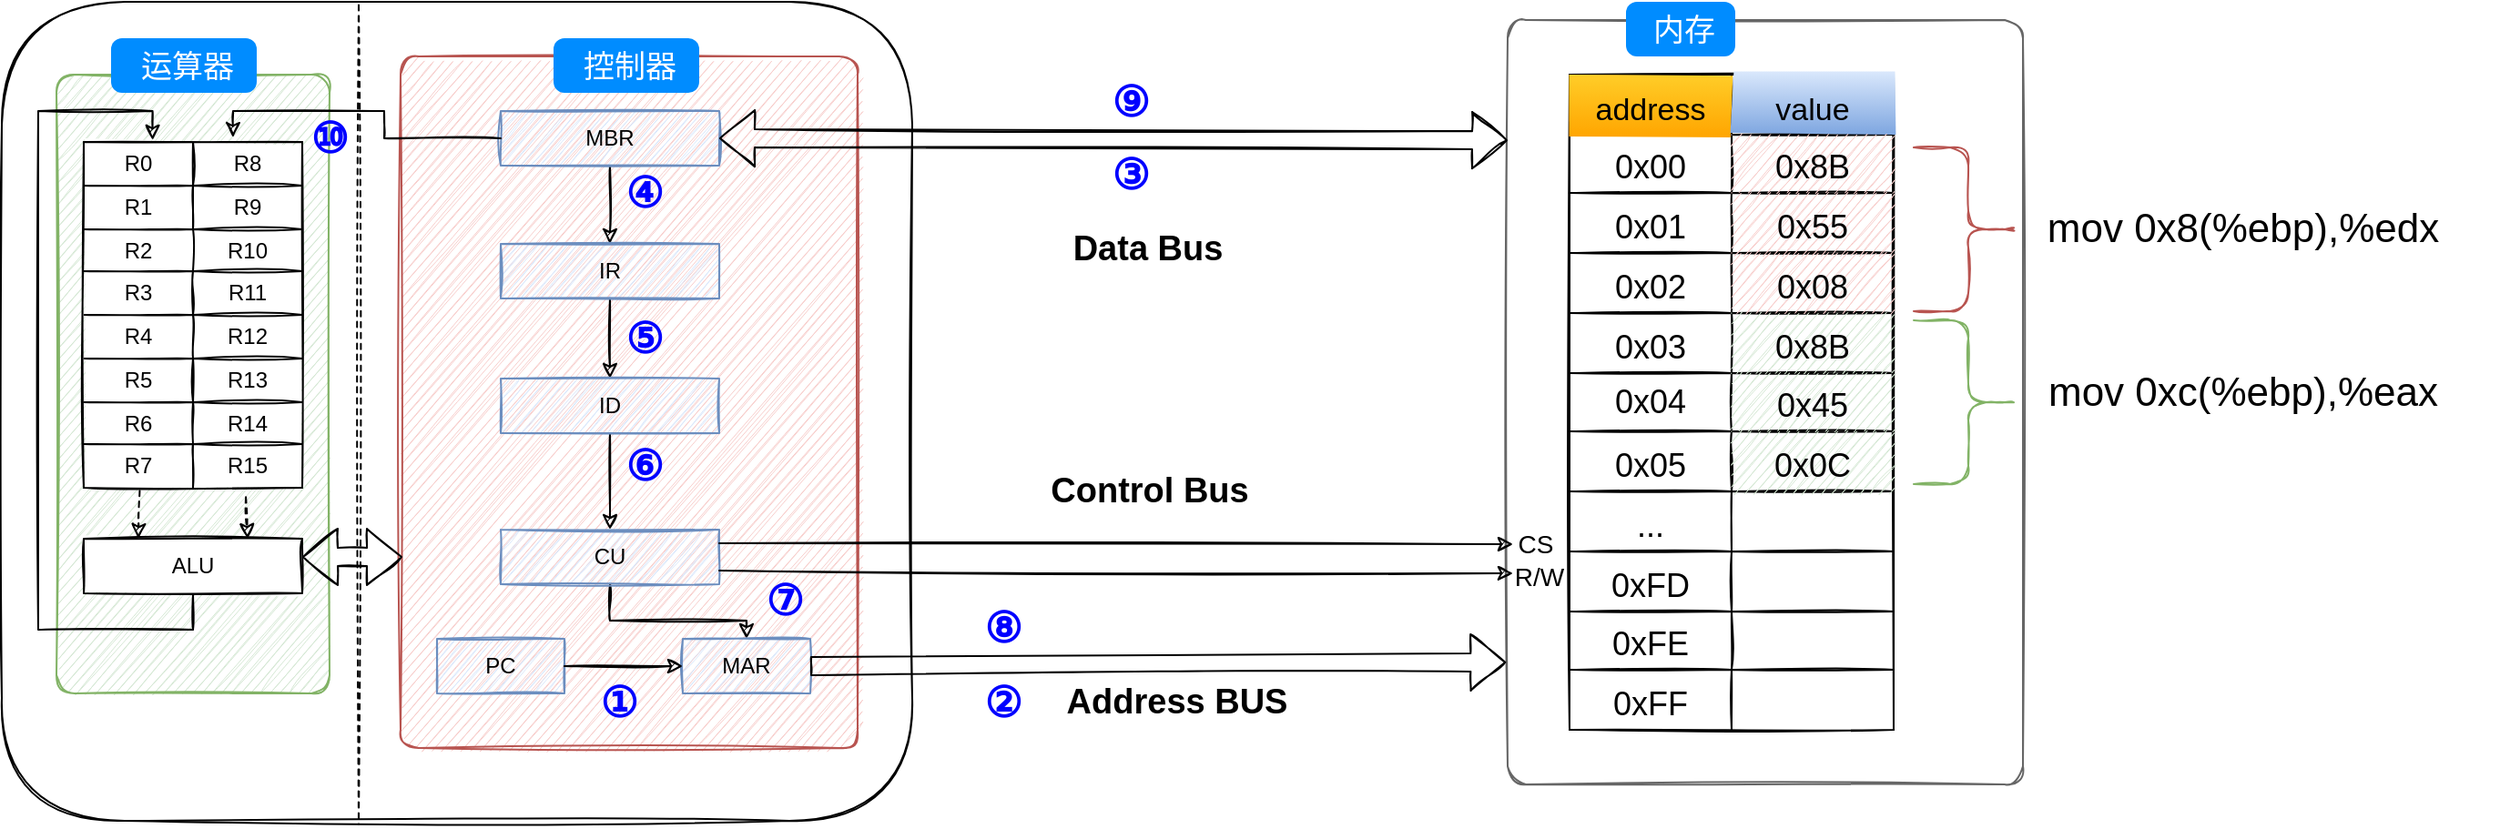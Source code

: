 <mxfile version="20.6.0" type="github">
  <diagram id="UwZDZyedOEsjFMlyVJzv" name="第 1 页">
    <mxGraphModel dx="2249" dy="786" grid="1" gridSize="10" guides="1" tooltips="1" connect="1" arrows="1" fold="1" page="1" pageScale="1" pageWidth="827" pageHeight="1169" math="0" shadow="0">
      <root>
        <mxCell id="0" />
        <mxCell id="1" parent="0" />
        <mxCell id="7il1dGLbTCJR8h2ghz_C-111" value="" style="shape=mxgraph.mockup.containers.marginRect;rectMarginTop=10;strokeColor=#666666;strokeWidth=1;dashed=0;rounded=1;arcSize=5;recursiveResize=0;sketch=1;" parent="1" vertex="1">
          <mxGeometry x="697" y="240" width="283" height="430" as="geometry" />
        </mxCell>
        <mxCell id="7il1dGLbTCJR8h2ghz_C-112" value="内存" style="shape=rect;strokeColor=none;fillColor=#008cff;strokeWidth=1;dashed=0;rounded=1;arcSize=20;fontColor=#ffffff;fontSize=17;spacing=2;spacingTop=-2;align=center;autosize=1;spacingLeft=4;resizeWidth=0;resizeHeight=0;perimeter=none;sketch=0;" parent="7il1dGLbTCJR8h2ghz_C-111" vertex="1">
          <mxGeometry x="65" width="60" height="30" as="geometry" />
        </mxCell>
        <mxCell id="7il1dGLbTCJR8h2ghz_C-171" value="CS" style="text;html=1;strokeColor=none;fillColor=none;align=center;verticalAlign=middle;whiteSpace=wrap;rounded=0;sketch=1;fontSize=14;" parent="7il1dGLbTCJR8h2ghz_C-111" vertex="1">
          <mxGeometry x="3" y="282" width="25" height="32" as="geometry" />
        </mxCell>
        <mxCell id="7il1dGLbTCJR8h2ghz_C-222" value="R/W" style="text;html=1;strokeColor=none;fillColor=none;align=center;verticalAlign=middle;whiteSpace=wrap;rounded=0;sketch=1;fontSize=14;" parent="7il1dGLbTCJR8h2ghz_C-111" vertex="1">
          <mxGeometry x="5" y="300" width="25" height="32" as="geometry" />
        </mxCell>
        <mxCell id="7il1dGLbTCJR8h2ghz_C-229" value="" style="shape=table;html=1;whiteSpace=wrap;startSize=0;container=1;collapsible=0;childLayout=tableLayout;sketch=1;fontSize=23;fontColor=#0000FF;rounded=0;" parent="7il1dGLbTCJR8h2ghz_C-111" vertex="1">
          <mxGeometry x="34" y="40" width="178" height="360" as="geometry" />
        </mxCell>
        <mxCell id="7il1dGLbTCJR8h2ghz_C-230" value="" style="shape=tableRow;horizontal=0;startSize=0;swimlaneHead=0;swimlaneBody=0;top=0;left=0;bottom=0;right=0;collapsible=0;dropTarget=0;fillColor=none;points=[[0,0.5],[1,0.5]];portConstraint=eastwest;sketch=1;fontSize=23;fontColor=#0000FF;" parent="7il1dGLbTCJR8h2ghz_C-229" vertex="1">
          <mxGeometry width="178" height="33" as="geometry" />
        </mxCell>
        <mxCell id="7il1dGLbTCJR8h2ghz_C-231" value="&lt;font style=&quot;font-size: 17px;&quot; color=&quot;#000000&quot;&gt;address&lt;/font&gt;" style="shape=partialRectangle;html=1;whiteSpace=wrap;connectable=0;fillColor=#ffcd28;top=0;left=0;bottom=0;right=0;overflow=hidden;sketch=1;fontSize=23;gradientColor=#ffa500;strokeColor=#d79b00;" parent="7il1dGLbTCJR8h2ghz_C-230" vertex="1">
          <mxGeometry width="89" height="33" as="geometry">
            <mxRectangle width="89" height="33" as="alternateBounds" />
          </mxGeometry>
        </mxCell>
        <mxCell id="7il1dGLbTCJR8h2ghz_C-232" value="&lt;font color=&quot;#000000&quot;&gt;&lt;span style=&quot;font-size: 17px;&quot;&gt;value&lt;/span&gt;&lt;/font&gt;" style="shape=partialRectangle;html=1;whiteSpace=wrap;connectable=0;fillColor=#dae8fc;top=0;left=0;bottom=0;right=0;overflow=hidden;sketch=1;fontSize=23;gradientColor=#7ea6e0;strokeColor=#6c8ebf;" parent="7il1dGLbTCJR8h2ghz_C-230" vertex="1">
          <mxGeometry x="89" width="89" height="33" as="geometry">
            <mxRectangle width="89" height="33" as="alternateBounds" />
          </mxGeometry>
        </mxCell>
        <mxCell id="7il1dGLbTCJR8h2ghz_C-234" value="" style="shape=tableRow;horizontal=0;startSize=0;swimlaneHead=0;swimlaneBody=0;top=0;left=0;bottom=0;right=0;collapsible=0;dropTarget=0;fillColor=none;points=[[0,0.5],[1,0.5]];portConstraint=eastwest;sketch=1;fontSize=18;fontColor=#0000FF;" parent="7il1dGLbTCJR8h2ghz_C-229" vertex="1">
          <mxGeometry y="33" width="178" height="32" as="geometry" />
        </mxCell>
        <mxCell id="7il1dGLbTCJR8h2ghz_C-235" value="&lt;font style=&quot;font-size: 18px;&quot; color=&quot;#000000&quot;&gt;0x00&lt;/font&gt;" style="shape=partialRectangle;html=1;whiteSpace=wrap;connectable=0;fillColor=none;top=0;left=0;bottom=0;right=0;overflow=hidden;sketch=1;fontSize=23;fontColor=#0000FF;" parent="7il1dGLbTCJR8h2ghz_C-234" vertex="1">
          <mxGeometry width="89" height="32" as="geometry">
            <mxRectangle width="89" height="32" as="alternateBounds" />
          </mxGeometry>
        </mxCell>
        <mxCell id="7il1dGLbTCJR8h2ghz_C-236" value="&lt;span style=&quot;color: rgb(0, 0, 0); font-size: 18px;&quot;&gt;0x8B&lt;/span&gt;" style="shape=partialRectangle;html=1;whiteSpace=wrap;connectable=0;fillColor=#f8cecc;top=0;left=0;bottom=0;right=0;overflow=hidden;sketch=1;fontSize=23;strokeColor=#b85450;" parent="7il1dGLbTCJR8h2ghz_C-234" vertex="1">
          <mxGeometry x="89" width="89" height="32" as="geometry">
            <mxRectangle width="89" height="32" as="alternateBounds" />
          </mxGeometry>
        </mxCell>
        <mxCell id="7il1dGLbTCJR8h2ghz_C-238" value="" style="shape=tableRow;horizontal=0;startSize=0;swimlaneHead=0;swimlaneBody=0;top=0;left=0;bottom=0;right=0;collapsible=0;dropTarget=0;fillColor=none;points=[[0,0.5],[1,0.5]];portConstraint=eastwest;sketch=1;fontSize=23;fontColor=#0000FF;" parent="7il1dGLbTCJR8h2ghz_C-229" vertex="1">
          <mxGeometry y="65" width="178" height="33" as="geometry" />
        </mxCell>
        <mxCell id="7il1dGLbTCJR8h2ghz_C-239" value="&lt;span style=&quot;font-size: 18px;&quot;&gt;0x01&lt;/span&gt;" style="shape=partialRectangle;whiteSpace=wrap;connectable=0;fillColor=none;top=0;left=0;bottom=0;right=0;overflow=hidden;sketch=1;fontSize=23;fontColor=#000000;html=1;" parent="7il1dGLbTCJR8h2ghz_C-238" vertex="1">
          <mxGeometry width="89" height="33" as="geometry">
            <mxRectangle width="89" height="33" as="alternateBounds" />
          </mxGeometry>
        </mxCell>
        <mxCell id="7il1dGLbTCJR8h2ghz_C-240" value="&lt;span style=&quot;color: rgb(0, 0, 0); font-size: 18px;&quot;&gt;0x55&lt;/span&gt;" style="shape=partialRectangle;html=1;whiteSpace=wrap;connectable=0;fillColor=#f8cecc;top=0;left=0;bottom=0;right=0;overflow=hidden;sketch=1;fontSize=23;strokeColor=#b85450;" parent="7il1dGLbTCJR8h2ghz_C-238" vertex="1">
          <mxGeometry x="89" width="89" height="33" as="geometry">
            <mxRectangle width="89" height="33" as="alternateBounds" />
          </mxGeometry>
        </mxCell>
        <mxCell id="7il1dGLbTCJR8h2ghz_C-242" style="shape=tableRow;horizontal=0;startSize=0;swimlaneHead=0;swimlaneBody=0;top=0;left=0;bottom=0;right=0;collapsible=0;dropTarget=0;fillColor=none;points=[[0,0.5],[1,0.5]];portConstraint=eastwest;sketch=1;fontSize=23;fontColor=#0000FF;" parent="7il1dGLbTCJR8h2ghz_C-229" vertex="1">
          <mxGeometry y="98" width="178" height="33" as="geometry" />
        </mxCell>
        <mxCell id="7il1dGLbTCJR8h2ghz_C-243" value="&lt;span style=&quot;color: rgb(0, 0, 0); font-size: 18px;&quot;&gt;0x02&lt;/span&gt;" style="shape=partialRectangle;html=1;whiteSpace=wrap;connectable=0;fillColor=none;top=0;left=0;bottom=0;right=0;overflow=hidden;sketch=1;fontSize=23;fontColor=#0000FF;" parent="7il1dGLbTCJR8h2ghz_C-242" vertex="1">
          <mxGeometry width="89" height="33" as="geometry">
            <mxRectangle width="89" height="33" as="alternateBounds" />
          </mxGeometry>
        </mxCell>
        <mxCell id="7il1dGLbTCJR8h2ghz_C-244" value="&lt;span style=&quot;color: rgb(0, 0, 0); font-size: 18px;&quot;&gt;0x08&lt;/span&gt;" style="shape=partialRectangle;html=1;whiteSpace=wrap;connectable=0;fillColor=#f8cecc;top=0;left=0;bottom=0;right=0;overflow=hidden;sketch=1;fontSize=23;strokeColor=#b85450;" parent="7il1dGLbTCJR8h2ghz_C-242" vertex="1">
          <mxGeometry x="89" width="89" height="33" as="geometry">
            <mxRectangle width="89" height="33" as="alternateBounds" />
          </mxGeometry>
        </mxCell>
        <mxCell id="7il1dGLbTCJR8h2ghz_C-245" style="shape=tableRow;horizontal=0;startSize=0;swimlaneHead=0;swimlaneBody=0;top=0;left=0;bottom=0;right=0;collapsible=0;dropTarget=0;fillColor=none;points=[[0,0.5],[1,0.5]];portConstraint=eastwest;sketch=1;fontSize=23;fontColor=#0000FF;" parent="7il1dGLbTCJR8h2ghz_C-229" vertex="1">
          <mxGeometry y="131" width="178" height="33" as="geometry" />
        </mxCell>
        <mxCell id="7il1dGLbTCJR8h2ghz_C-246" value="&lt;span style=&quot;color: rgb(0, 0, 0); font-size: 18px;&quot;&gt;0x03&lt;/span&gt;" style="shape=partialRectangle;html=1;whiteSpace=wrap;connectable=0;fillColor=none;top=0;left=0;bottom=0;right=0;overflow=hidden;sketch=1;fontSize=23;fontColor=#0000FF;" parent="7il1dGLbTCJR8h2ghz_C-245" vertex="1">
          <mxGeometry width="89" height="33" as="geometry">
            <mxRectangle width="89" height="33" as="alternateBounds" />
          </mxGeometry>
        </mxCell>
        <mxCell id="7il1dGLbTCJR8h2ghz_C-247" value="&lt;span style=&quot;color: rgb(0, 0, 0); font-size: 18px;&quot;&gt;0x8B&lt;/span&gt;" style="shape=partialRectangle;html=1;whiteSpace=wrap;connectable=0;fillColor=#d5e8d4;top=0;left=0;bottom=0;right=0;overflow=hidden;sketch=1;fontSize=23;strokeColor=#82b366;" parent="7il1dGLbTCJR8h2ghz_C-245" vertex="1">
          <mxGeometry x="89" width="89" height="33" as="geometry">
            <mxRectangle width="89" height="33" as="alternateBounds" />
          </mxGeometry>
        </mxCell>
        <mxCell id="7il1dGLbTCJR8h2ghz_C-248" style="shape=tableRow;horizontal=0;startSize=0;swimlaneHead=0;swimlaneBody=0;top=0;left=0;bottom=0;right=0;collapsible=0;dropTarget=0;fillColor=none;points=[[0,0.5],[1,0.5]];portConstraint=eastwest;sketch=1;fontSize=23;fontColor=#0000FF;" parent="7il1dGLbTCJR8h2ghz_C-229" vertex="1">
          <mxGeometry y="164" width="178" height="32" as="geometry" />
        </mxCell>
        <mxCell id="7il1dGLbTCJR8h2ghz_C-249" value="0x04" style="shape=partialRectangle;html=1;whiteSpace=wrap;connectable=0;fillColor=none;top=0;left=0;bottom=0;right=0;overflow=hidden;sketch=1;fontSize=18;fontColor=#000000;" parent="7il1dGLbTCJR8h2ghz_C-248" vertex="1">
          <mxGeometry width="89" height="32" as="geometry">
            <mxRectangle width="89" height="32" as="alternateBounds" />
          </mxGeometry>
        </mxCell>
        <mxCell id="7il1dGLbTCJR8h2ghz_C-250" value="&lt;span style=&quot;color: rgb(0, 0, 0); font-size: 18px;&quot;&gt;0x45&lt;/span&gt;" style="shape=partialRectangle;html=1;whiteSpace=wrap;connectable=0;fillColor=#d5e8d4;top=0;left=0;bottom=0;right=0;overflow=hidden;sketch=1;fontSize=23;strokeColor=#82b366;" parent="7il1dGLbTCJR8h2ghz_C-248" vertex="1">
          <mxGeometry x="89" width="89" height="32" as="geometry">
            <mxRectangle width="89" height="32" as="alternateBounds" />
          </mxGeometry>
        </mxCell>
        <mxCell id="7il1dGLbTCJR8h2ghz_C-251" style="shape=tableRow;horizontal=0;startSize=0;swimlaneHead=0;swimlaneBody=0;top=0;left=0;bottom=0;right=0;collapsible=0;dropTarget=0;fillColor=none;points=[[0,0.5],[1,0.5]];portConstraint=eastwest;sketch=1;fontSize=23;fontColor=#0000FF;" parent="7il1dGLbTCJR8h2ghz_C-229" vertex="1">
          <mxGeometry y="196" width="178" height="33" as="geometry" />
        </mxCell>
        <mxCell id="7il1dGLbTCJR8h2ghz_C-252" value="&lt;span style=&quot;color: rgb(0, 0, 0); font-size: 18px;&quot;&gt;0x05&lt;/span&gt;" style="shape=partialRectangle;html=1;whiteSpace=wrap;connectable=0;fillColor=none;top=0;left=0;bottom=0;right=0;overflow=hidden;sketch=1;fontSize=23;fontColor=#0000FF;" parent="7il1dGLbTCJR8h2ghz_C-251" vertex="1">
          <mxGeometry width="89" height="33" as="geometry">
            <mxRectangle width="89" height="33" as="alternateBounds" />
          </mxGeometry>
        </mxCell>
        <mxCell id="7il1dGLbTCJR8h2ghz_C-253" value="&lt;span style=&quot;color: rgb(0, 0, 0); font-size: 18px;&quot;&gt;0x0C&lt;/span&gt;" style="shape=partialRectangle;html=1;whiteSpace=wrap;connectable=0;fillColor=#d5e8d4;top=0;left=0;bottom=0;right=0;overflow=hidden;sketch=1;fontSize=23;strokeColor=#82b366;" parent="7il1dGLbTCJR8h2ghz_C-251" vertex="1">
          <mxGeometry x="89" width="89" height="33" as="geometry">
            <mxRectangle width="89" height="33" as="alternateBounds" />
          </mxGeometry>
        </mxCell>
        <mxCell id="7il1dGLbTCJR8h2ghz_C-254" style="shape=tableRow;horizontal=0;startSize=0;swimlaneHead=0;swimlaneBody=0;top=0;left=0;bottom=0;right=0;collapsible=0;dropTarget=0;fillColor=none;points=[[0,0.5],[1,0.5]];portConstraint=eastwest;sketch=1;fontSize=23;fontColor=#0000FF;" parent="7il1dGLbTCJR8h2ghz_C-229" vertex="1">
          <mxGeometry y="229" width="178" height="33" as="geometry" />
        </mxCell>
        <mxCell id="7il1dGLbTCJR8h2ghz_C-255" value="&lt;font color=&quot;#000000&quot;&gt;&lt;span style=&quot;font-size: 18px;&quot;&gt;...&lt;/span&gt;&lt;/font&gt;" style="shape=partialRectangle;html=1;whiteSpace=wrap;connectable=0;fillColor=none;top=0;left=0;bottom=0;right=0;overflow=hidden;sketch=1;fontSize=23;fontColor=#0000FF;" parent="7il1dGLbTCJR8h2ghz_C-254" vertex="1">
          <mxGeometry width="89" height="33" as="geometry">
            <mxRectangle width="89" height="33" as="alternateBounds" />
          </mxGeometry>
        </mxCell>
        <mxCell id="7il1dGLbTCJR8h2ghz_C-256" style="shape=partialRectangle;html=1;whiteSpace=wrap;connectable=0;fillColor=none;top=0;left=0;bottom=0;right=0;overflow=hidden;sketch=1;fontSize=23;fontColor=#0000FF;" parent="7il1dGLbTCJR8h2ghz_C-254" vertex="1">
          <mxGeometry x="89" width="89" height="33" as="geometry">
            <mxRectangle width="89" height="33" as="alternateBounds" />
          </mxGeometry>
        </mxCell>
        <mxCell id="7il1dGLbTCJR8h2ghz_C-257" style="shape=tableRow;horizontal=0;startSize=0;swimlaneHead=0;swimlaneBody=0;top=0;left=0;bottom=0;right=0;collapsible=0;dropTarget=0;fillColor=none;points=[[0,0.5],[1,0.5]];portConstraint=eastwest;sketch=1;fontSize=23;fontColor=#0000FF;" parent="7il1dGLbTCJR8h2ghz_C-229" vertex="1">
          <mxGeometry y="262" width="178" height="33" as="geometry" />
        </mxCell>
        <mxCell id="7il1dGLbTCJR8h2ghz_C-258" value="&lt;span style=&quot;color: rgb(0, 0, 0); font-size: 18px;&quot;&gt;0xFD&lt;/span&gt;" style="shape=partialRectangle;html=1;whiteSpace=wrap;connectable=0;fillColor=none;top=0;left=0;bottom=0;right=0;overflow=hidden;sketch=1;fontSize=23;fontColor=#0000FF;" parent="7il1dGLbTCJR8h2ghz_C-257" vertex="1">
          <mxGeometry width="89" height="33" as="geometry">
            <mxRectangle width="89" height="33" as="alternateBounds" />
          </mxGeometry>
        </mxCell>
        <mxCell id="7il1dGLbTCJR8h2ghz_C-259" style="shape=partialRectangle;html=1;whiteSpace=wrap;connectable=0;fillColor=none;top=0;left=0;bottom=0;right=0;overflow=hidden;sketch=1;fontSize=23;fontColor=#0000FF;" parent="7il1dGLbTCJR8h2ghz_C-257" vertex="1">
          <mxGeometry x="89" width="89" height="33" as="geometry">
            <mxRectangle width="89" height="33" as="alternateBounds" />
          </mxGeometry>
        </mxCell>
        <mxCell id="7il1dGLbTCJR8h2ghz_C-260" style="shape=tableRow;horizontal=0;startSize=0;swimlaneHead=0;swimlaneBody=0;top=0;left=0;bottom=0;right=0;collapsible=0;dropTarget=0;fillColor=none;points=[[0,0.5],[1,0.5]];portConstraint=eastwest;sketch=1;fontSize=23;fontColor=#0000FF;" parent="7il1dGLbTCJR8h2ghz_C-229" vertex="1">
          <mxGeometry y="295" width="178" height="32" as="geometry" />
        </mxCell>
        <mxCell id="7il1dGLbTCJR8h2ghz_C-261" value="&lt;span style=&quot;color: rgb(0, 0, 0); font-size: 18px;&quot;&gt;0xFE&lt;/span&gt;" style="shape=partialRectangle;html=1;whiteSpace=wrap;connectable=0;fillColor=none;top=0;left=0;bottom=0;right=0;overflow=hidden;sketch=1;fontSize=23;fontColor=#0000FF;" parent="7il1dGLbTCJR8h2ghz_C-260" vertex="1">
          <mxGeometry width="89" height="32" as="geometry">
            <mxRectangle width="89" height="32" as="alternateBounds" />
          </mxGeometry>
        </mxCell>
        <mxCell id="7il1dGLbTCJR8h2ghz_C-262" style="shape=partialRectangle;html=1;whiteSpace=wrap;connectable=0;fillColor=none;top=0;left=0;bottom=0;right=0;overflow=hidden;sketch=1;fontSize=23;fontColor=#0000FF;" parent="7il1dGLbTCJR8h2ghz_C-260" vertex="1">
          <mxGeometry x="89" width="89" height="32" as="geometry">
            <mxRectangle width="89" height="32" as="alternateBounds" />
          </mxGeometry>
        </mxCell>
        <mxCell id="7il1dGLbTCJR8h2ghz_C-263" style="shape=tableRow;horizontal=0;startSize=0;swimlaneHead=0;swimlaneBody=0;top=0;left=0;bottom=0;right=0;collapsible=0;dropTarget=0;fillColor=none;points=[[0,0.5],[1,0.5]];portConstraint=eastwest;sketch=1;fontSize=23;fontColor=#0000FF;" parent="7il1dGLbTCJR8h2ghz_C-229" vertex="1">
          <mxGeometry y="327" width="178" height="33" as="geometry" />
        </mxCell>
        <mxCell id="7il1dGLbTCJR8h2ghz_C-264" value="&lt;span style=&quot;color: rgb(0, 0, 0); font-size: 18px;&quot;&gt;0xFF&lt;/span&gt;" style="shape=partialRectangle;html=1;whiteSpace=wrap;connectable=0;fillColor=none;top=0;left=0;bottom=0;right=0;overflow=hidden;sketch=1;fontSize=23;fontColor=#0000FF;" parent="7il1dGLbTCJR8h2ghz_C-263" vertex="1">
          <mxGeometry width="89" height="33" as="geometry">
            <mxRectangle width="89" height="33" as="alternateBounds" />
          </mxGeometry>
        </mxCell>
        <mxCell id="7il1dGLbTCJR8h2ghz_C-265" style="shape=partialRectangle;html=1;whiteSpace=wrap;connectable=0;fillColor=none;top=0;left=0;bottom=0;right=0;overflow=hidden;sketch=1;fontSize=23;fontColor=#0000FF;" parent="7il1dGLbTCJR8h2ghz_C-263" vertex="1">
          <mxGeometry x="89" width="89" height="33" as="geometry">
            <mxRectangle width="89" height="33" as="alternateBounds" />
          </mxGeometry>
        </mxCell>
        <mxCell id="7il1dGLbTCJR8h2ghz_C-273" value="" style="shape=curlyBracket;whiteSpace=wrap;html=1;rounded=1;flipH=1;labelPosition=right;verticalLabelPosition=middle;align=left;verticalAlign=middle;labelBackgroundColor=default;sketch=1;fontSize=18;size=0.5;fillColor=#d5e8d4;strokeColor=#82b366;" parent="7il1dGLbTCJR8h2ghz_C-111" vertex="1">
          <mxGeometry x="223" y="175" width="60" height="90" as="geometry" />
        </mxCell>
        <mxCell id="7il1dGLbTCJR8h2ghz_C-1" value="" style="rounded=1;whiteSpace=wrap;html=1;sketch=1;" parent="1" vertex="1">
          <mxGeometry x="-130" y="240" width="500" height="450" as="geometry" />
        </mxCell>
        <mxCell id="7il1dGLbTCJR8h2ghz_C-57" value="" style="shape=mxgraph.mockup.containers.marginRect;rectMarginTop=10;strokeColor=#82b366;strokeWidth=1;dashed=0;rounded=1;arcSize=5;recursiveResize=0;sketch=1;fillColor=#d5e8d4;" parent="1" vertex="1">
          <mxGeometry x="-100" y="270" width="150" height="350" as="geometry" />
        </mxCell>
        <mxCell id="7il1dGLbTCJR8h2ghz_C-58" value="运算器" style="shape=rect;strokeColor=none;fillColor=#008cff;strokeWidth=1;dashed=0;rounded=1;arcSize=20;fontColor=#ffffff;fontSize=17;spacing=2;spacingTop=-2;align=center;autosize=1;spacingLeft=4;resizeWidth=0;resizeHeight=0;perimeter=none;sketch=0;" parent="7il1dGLbTCJR8h2ghz_C-57" vertex="1">
          <mxGeometry x="30" y="-10" width="80" height="30" as="geometry" />
        </mxCell>
        <mxCell id="7il1dGLbTCJR8h2ghz_C-217" style="edgeStyle=orthogonalEdgeStyle;rounded=0;sketch=1;orthogonalLoop=1;jettySize=auto;html=1;exitX=0.5;exitY=1;exitDx=0;exitDy=0;entryX=0.315;entryY=-0.042;entryDx=0;entryDy=0;entryPerimeter=0;fontSize=23;fontColor=#0000FF;elbow=vertical;" parent="7il1dGLbTCJR8h2ghz_C-57" source="7il1dGLbTCJR8h2ghz_C-60" target="7il1dGLbTCJR8h2ghz_C-36" edge="1">
          <mxGeometry relative="1" as="geometry">
            <Array as="points">
              <mxPoint x="75" y="315" />
              <mxPoint x="-10" y="315" />
              <mxPoint x="-10" y="30" />
              <mxPoint x="53" y="30" />
            </Array>
          </mxGeometry>
        </mxCell>
        <mxCell id="7il1dGLbTCJR8h2ghz_C-60" value="ALU" style="rounded=0;whiteSpace=wrap;html=1;sketch=1;" parent="7il1dGLbTCJR8h2ghz_C-57" vertex="1">
          <mxGeometry x="15" y="265" width="120" height="30" as="geometry" />
        </mxCell>
        <mxCell id="7il1dGLbTCJR8h2ghz_C-35" value="" style="shape=table;html=1;whiteSpace=wrap;startSize=0;container=1;collapsible=0;childLayout=tableLayout;sketch=1;" parent="7il1dGLbTCJR8h2ghz_C-57" vertex="1">
          <mxGeometry x="15" y="47" width="120" height="190" as="geometry" />
        </mxCell>
        <mxCell id="7il1dGLbTCJR8h2ghz_C-36" value="" style="shape=tableRow;horizontal=0;startSize=0;swimlaneHead=0;swimlaneBody=0;top=0;left=0;bottom=0;right=0;collapsible=0;dropTarget=0;fillColor=none;points=[[0,0.5],[1,0.5]];portConstraint=eastwest;sketch=1;" parent="7il1dGLbTCJR8h2ghz_C-35" vertex="1">
          <mxGeometry width="120" height="24" as="geometry" />
        </mxCell>
        <mxCell id="7il1dGLbTCJR8h2ghz_C-37" value="R0" style="shape=partialRectangle;html=1;whiteSpace=wrap;connectable=0;fillColor=none;top=0;left=0;bottom=0;right=0;overflow=hidden;sketch=1;" parent="7il1dGLbTCJR8h2ghz_C-36" vertex="1">
          <mxGeometry width="60" height="24" as="geometry">
            <mxRectangle width="60" height="24" as="alternateBounds" />
          </mxGeometry>
        </mxCell>
        <mxCell id="7il1dGLbTCJR8h2ghz_C-38" value="R8" style="shape=partialRectangle;html=1;whiteSpace=wrap;connectable=0;fillColor=none;top=0;left=0;bottom=0;right=0;overflow=hidden;sketch=1;" parent="7il1dGLbTCJR8h2ghz_C-36" vertex="1">
          <mxGeometry x="60" width="60" height="24" as="geometry">
            <mxRectangle width="60" height="24" as="alternateBounds" />
          </mxGeometry>
        </mxCell>
        <mxCell id="7il1dGLbTCJR8h2ghz_C-40" value="" style="shape=tableRow;horizontal=0;startSize=0;swimlaneHead=0;swimlaneBody=0;top=0;left=0;bottom=0;right=0;collapsible=0;dropTarget=0;fillColor=none;points=[[0,0.5],[1,0.5]];portConstraint=eastwest;sketch=1;" parent="7il1dGLbTCJR8h2ghz_C-35" vertex="1">
          <mxGeometry y="24" width="120" height="24" as="geometry" />
        </mxCell>
        <mxCell id="7il1dGLbTCJR8h2ghz_C-41" value="R1" style="shape=partialRectangle;html=1;whiteSpace=wrap;connectable=0;fillColor=none;top=0;left=0;bottom=0;right=0;overflow=hidden;sketch=1;" parent="7il1dGLbTCJR8h2ghz_C-40" vertex="1">
          <mxGeometry width="60" height="24" as="geometry">
            <mxRectangle width="60" height="24" as="alternateBounds" />
          </mxGeometry>
        </mxCell>
        <mxCell id="7il1dGLbTCJR8h2ghz_C-42" value="R9" style="shape=partialRectangle;html=1;whiteSpace=wrap;connectable=0;fillColor=none;top=0;left=0;bottom=0;right=0;overflow=hidden;sketch=1;" parent="7il1dGLbTCJR8h2ghz_C-40" vertex="1">
          <mxGeometry x="60" width="60" height="24" as="geometry">
            <mxRectangle width="60" height="24" as="alternateBounds" />
          </mxGeometry>
        </mxCell>
        <mxCell id="7il1dGLbTCJR8h2ghz_C-44" value="" style="shape=tableRow;horizontal=0;startSize=0;swimlaneHead=0;swimlaneBody=0;top=0;left=0;bottom=0;right=0;collapsible=0;dropTarget=0;fillColor=none;points=[[0,0.5],[1,0.5]];portConstraint=eastwest;sketch=1;" parent="7il1dGLbTCJR8h2ghz_C-35" vertex="1">
          <mxGeometry y="48" width="120" height="23" as="geometry" />
        </mxCell>
        <mxCell id="7il1dGLbTCJR8h2ghz_C-45" value="R2" style="shape=partialRectangle;html=1;whiteSpace=wrap;connectable=0;fillColor=none;top=0;left=0;bottom=0;right=0;overflow=hidden;sketch=1;" parent="7il1dGLbTCJR8h2ghz_C-44" vertex="1">
          <mxGeometry width="60" height="23" as="geometry">
            <mxRectangle width="60" height="23" as="alternateBounds" />
          </mxGeometry>
        </mxCell>
        <mxCell id="7il1dGLbTCJR8h2ghz_C-46" value="R10" style="shape=partialRectangle;html=1;whiteSpace=wrap;connectable=0;fillColor=none;top=0;left=0;bottom=0;right=0;overflow=hidden;sketch=1;" parent="7il1dGLbTCJR8h2ghz_C-44" vertex="1">
          <mxGeometry x="60" width="60" height="23" as="geometry">
            <mxRectangle width="60" height="23" as="alternateBounds" />
          </mxGeometry>
        </mxCell>
        <mxCell id="7il1dGLbTCJR8h2ghz_C-48" style="shape=tableRow;horizontal=0;startSize=0;swimlaneHead=0;swimlaneBody=0;top=0;left=0;bottom=0;right=0;collapsible=0;dropTarget=0;fillColor=none;points=[[0,0.5],[1,0.5]];portConstraint=eastwest;sketch=1;" parent="7il1dGLbTCJR8h2ghz_C-35" vertex="1">
          <mxGeometry y="71" width="120" height="24" as="geometry" />
        </mxCell>
        <mxCell id="7il1dGLbTCJR8h2ghz_C-49" value="R3" style="shape=partialRectangle;html=1;whiteSpace=wrap;connectable=0;fillColor=none;top=0;left=0;bottom=0;right=0;overflow=hidden;sketch=1;" parent="7il1dGLbTCJR8h2ghz_C-48" vertex="1">
          <mxGeometry width="60" height="24" as="geometry">
            <mxRectangle width="60" height="24" as="alternateBounds" />
          </mxGeometry>
        </mxCell>
        <mxCell id="7il1dGLbTCJR8h2ghz_C-50" value="R11" style="shape=partialRectangle;html=1;whiteSpace=wrap;connectable=0;fillColor=none;top=0;left=0;bottom=0;right=0;overflow=hidden;sketch=1;" parent="7il1dGLbTCJR8h2ghz_C-48" vertex="1">
          <mxGeometry x="60" width="60" height="24" as="geometry">
            <mxRectangle width="60" height="24" as="alternateBounds" />
          </mxGeometry>
        </mxCell>
        <mxCell id="7il1dGLbTCJR8h2ghz_C-51" style="shape=tableRow;horizontal=0;startSize=0;swimlaneHead=0;swimlaneBody=0;top=0;left=0;bottom=0;right=0;collapsible=0;dropTarget=0;fillColor=none;points=[[0,0.5],[1,0.5]];portConstraint=eastwest;sketch=1;" parent="7il1dGLbTCJR8h2ghz_C-35" vertex="1">
          <mxGeometry y="95" width="120" height="24" as="geometry" />
        </mxCell>
        <mxCell id="7il1dGLbTCJR8h2ghz_C-52" value="R4" style="shape=partialRectangle;html=1;whiteSpace=wrap;connectable=0;fillColor=none;top=0;left=0;bottom=0;right=0;overflow=hidden;sketch=1;" parent="7il1dGLbTCJR8h2ghz_C-51" vertex="1">
          <mxGeometry width="60" height="24" as="geometry">
            <mxRectangle width="60" height="24" as="alternateBounds" />
          </mxGeometry>
        </mxCell>
        <mxCell id="7il1dGLbTCJR8h2ghz_C-53" value="R12" style="shape=partialRectangle;html=1;whiteSpace=wrap;connectable=0;fillColor=none;top=0;left=0;bottom=0;right=0;overflow=hidden;sketch=1;" parent="7il1dGLbTCJR8h2ghz_C-51" vertex="1">
          <mxGeometry x="60" width="60" height="24" as="geometry">
            <mxRectangle width="60" height="24" as="alternateBounds" />
          </mxGeometry>
        </mxCell>
        <mxCell id="7il1dGLbTCJR8h2ghz_C-154" style="shape=tableRow;horizontal=0;startSize=0;swimlaneHead=0;swimlaneBody=0;top=0;left=0;bottom=0;right=0;collapsible=0;dropTarget=0;fillColor=none;points=[[0,0.5],[1,0.5]];portConstraint=eastwest;sketch=1;" parent="7il1dGLbTCJR8h2ghz_C-35" vertex="1">
          <mxGeometry y="119" width="120" height="24" as="geometry" />
        </mxCell>
        <mxCell id="7il1dGLbTCJR8h2ghz_C-155" value="R5" style="shape=partialRectangle;html=1;whiteSpace=wrap;connectable=0;fillColor=none;top=0;left=0;bottom=0;right=0;overflow=hidden;sketch=1;" parent="7il1dGLbTCJR8h2ghz_C-154" vertex="1">
          <mxGeometry width="60" height="24" as="geometry">
            <mxRectangle width="60" height="24" as="alternateBounds" />
          </mxGeometry>
        </mxCell>
        <mxCell id="7il1dGLbTCJR8h2ghz_C-156" value="R13" style="shape=partialRectangle;html=1;whiteSpace=wrap;connectable=0;fillColor=none;top=0;left=0;bottom=0;right=0;overflow=hidden;sketch=1;" parent="7il1dGLbTCJR8h2ghz_C-154" vertex="1">
          <mxGeometry x="60" width="60" height="24" as="geometry">
            <mxRectangle width="60" height="24" as="alternateBounds" />
          </mxGeometry>
        </mxCell>
        <mxCell id="7il1dGLbTCJR8h2ghz_C-157" style="shape=tableRow;horizontal=0;startSize=0;swimlaneHead=0;swimlaneBody=0;top=0;left=0;bottom=0;right=0;collapsible=0;dropTarget=0;fillColor=none;points=[[0,0.5],[1,0.5]];portConstraint=eastwest;sketch=1;" parent="7il1dGLbTCJR8h2ghz_C-35" vertex="1">
          <mxGeometry y="143" width="120" height="23" as="geometry" />
        </mxCell>
        <mxCell id="7il1dGLbTCJR8h2ghz_C-158" value="R6" style="shape=partialRectangle;html=1;whiteSpace=wrap;connectable=0;fillColor=none;top=0;left=0;bottom=0;right=0;overflow=hidden;sketch=1;" parent="7il1dGLbTCJR8h2ghz_C-157" vertex="1">
          <mxGeometry width="60" height="23" as="geometry">
            <mxRectangle width="60" height="23" as="alternateBounds" />
          </mxGeometry>
        </mxCell>
        <mxCell id="7il1dGLbTCJR8h2ghz_C-159" value="R14" style="shape=partialRectangle;html=1;whiteSpace=wrap;connectable=0;fillColor=none;top=0;left=0;bottom=0;right=0;overflow=hidden;sketch=1;" parent="7il1dGLbTCJR8h2ghz_C-157" vertex="1">
          <mxGeometry x="60" width="60" height="23" as="geometry">
            <mxRectangle width="60" height="23" as="alternateBounds" />
          </mxGeometry>
        </mxCell>
        <mxCell id="7il1dGLbTCJR8h2ghz_C-160" style="shape=tableRow;horizontal=0;startSize=0;swimlaneHead=0;swimlaneBody=0;top=0;left=0;bottom=0;right=0;collapsible=0;dropTarget=0;fillColor=none;points=[[0,0.5],[1,0.5]];portConstraint=eastwest;sketch=1;" parent="7il1dGLbTCJR8h2ghz_C-35" vertex="1">
          <mxGeometry y="166" width="120" height="24" as="geometry" />
        </mxCell>
        <mxCell id="7il1dGLbTCJR8h2ghz_C-161" value="R7" style="shape=partialRectangle;html=1;whiteSpace=wrap;connectable=0;fillColor=none;top=0;left=0;bottom=0;right=0;overflow=hidden;sketch=1;" parent="7il1dGLbTCJR8h2ghz_C-160" vertex="1">
          <mxGeometry width="60" height="24" as="geometry">
            <mxRectangle width="60" height="24" as="alternateBounds" />
          </mxGeometry>
        </mxCell>
        <mxCell id="7il1dGLbTCJR8h2ghz_C-162" value="R15" style="shape=partialRectangle;html=1;whiteSpace=wrap;connectable=0;fillColor=none;top=0;left=0;bottom=0;right=0;overflow=hidden;sketch=1;" parent="7il1dGLbTCJR8h2ghz_C-160" vertex="1">
          <mxGeometry x="60" width="60" height="24" as="geometry">
            <mxRectangle width="60" height="24" as="alternateBounds" />
          </mxGeometry>
        </mxCell>
        <mxCell id="7il1dGLbTCJR8h2ghz_C-175" value="" style="endArrow=classic;html=1;rounded=0;dashed=1;sketch=1;fontSize=11;elbow=vertical;exitX=0.256;exitY=1.069;exitDx=0;exitDy=0;exitPerimeter=0;entryX=0.25;entryY=0;entryDx=0;entryDy=0;" parent="7il1dGLbTCJR8h2ghz_C-57" source="7il1dGLbTCJR8h2ghz_C-160" target="7il1dGLbTCJR8h2ghz_C-60" edge="1">
          <mxGeometry width="50" height="50" relative="1" as="geometry">
            <mxPoint x="430" y="405" as="sourcePoint" />
            <mxPoint x="480" y="355" as="targetPoint" />
          </mxGeometry>
        </mxCell>
        <mxCell id="7il1dGLbTCJR8h2ghz_C-211" value="" style="endArrow=classic;html=1;rounded=0;dashed=1;sketch=1;fontSize=11;elbow=vertical;exitX=0.742;exitY=1.216;exitDx=0;exitDy=0;exitPerimeter=0;entryX=0.75;entryY=0;entryDx=0;entryDy=0;" parent="7il1dGLbTCJR8h2ghz_C-57" source="7il1dGLbTCJR8h2ghz_C-160" target="7il1dGLbTCJR8h2ghz_C-60" edge="1">
          <mxGeometry width="50" height="50" relative="1" as="geometry">
            <mxPoint x="55.72" y="231.656" as="sourcePoint" />
            <mxPoint x="55" y="285" as="targetPoint" />
          </mxGeometry>
        </mxCell>
        <mxCell id="7il1dGLbTCJR8h2ghz_C-62" value="" style="shape=mxgraph.mockup.containers.marginRect;rectMarginTop=10;strokeColor=#b85450;strokeWidth=1;dashed=0;rounded=1;arcSize=5;recursiveResize=0;fillColor=#f8cecc;sketch=1;" parent="1" vertex="1">
          <mxGeometry x="89" y="260" width="251" height="390" as="geometry" />
        </mxCell>
        <mxCell id="7il1dGLbTCJR8h2ghz_C-63" value="控制器" style="shape=rect;strokeColor=none;fillColor=#008cff;strokeWidth=1;dashed=0;rounded=1;arcSize=20;fontColor=#ffffff;fontSize=17;spacing=2;spacingTop=-2;align=center;autosize=1;spacingLeft=4;resizeWidth=0;resizeHeight=0;perimeter=none;sketch=0;" parent="7il1dGLbTCJR8h2ghz_C-62" vertex="1">
          <mxGeometry x="84" width="80" height="30" as="geometry" />
        </mxCell>
        <mxCell id="7il1dGLbTCJR8h2ghz_C-67" style="edgeStyle=orthogonalEdgeStyle;rounded=0;orthogonalLoop=1;jettySize=auto;html=1;exitX=0.5;exitY=1;exitDx=0;exitDy=0;entryX=0.5;entryY=0;entryDx=0;entryDy=0;sketch=1;" parent="7il1dGLbTCJR8h2ghz_C-62" source="7il1dGLbTCJR8h2ghz_C-64" target="7il1dGLbTCJR8h2ghz_C-65" edge="1">
          <mxGeometry relative="1" as="geometry" />
        </mxCell>
        <mxCell id="7il1dGLbTCJR8h2ghz_C-64" value="MBR" style="rounded=0;whiteSpace=wrap;html=1;fillColor=#dae8fc;strokeColor=#6c8ebf;sketch=1;" parent="7il1dGLbTCJR8h2ghz_C-62" vertex="1">
          <mxGeometry x="55" y="40" width="120" height="30" as="geometry" />
        </mxCell>
        <mxCell id="7il1dGLbTCJR8h2ghz_C-68" style="edgeStyle=orthogonalEdgeStyle;rounded=0;orthogonalLoop=1;jettySize=auto;html=1;exitX=0.5;exitY=1;exitDx=0;exitDy=0;entryX=0.5;entryY=0;entryDx=0;entryDy=0;sketch=1;" parent="7il1dGLbTCJR8h2ghz_C-62" source="7il1dGLbTCJR8h2ghz_C-65" target="7il1dGLbTCJR8h2ghz_C-66" edge="1">
          <mxGeometry relative="1" as="geometry" />
        </mxCell>
        <mxCell id="7il1dGLbTCJR8h2ghz_C-65" value="IR" style="rounded=0;whiteSpace=wrap;html=1;fillColor=#dae8fc;strokeColor=#6c8ebf;sketch=1;" parent="7il1dGLbTCJR8h2ghz_C-62" vertex="1">
          <mxGeometry x="55" y="113" width="120" height="30" as="geometry" />
        </mxCell>
        <mxCell id="7il1dGLbTCJR8h2ghz_C-148" style="edgeStyle=orthogonalEdgeStyle;rounded=0;sketch=1;orthogonalLoop=1;jettySize=auto;html=1;exitX=0.5;exitY=1;exitDx=0;exitDy=0;entryX=0.5;entryY=0;entryDx=0;entryDy=0;" parent="7il1dGLbTCJR8h2ghz_C-62" source="7il1dGLbTCJR8h2ghz_C-66" target="7il1dGLbTCJR8h2ghz_C-70" edge="1">
          <mxGeometry relative="1" as="geometry" />
        </mxCell>
        <mxCell id="7il1dGLbTCJR8h2ghz_C-66" value="ID" style="rounded=0;whiteSpace=wrap;html=1;fillColor=#dae8fc;strokeColor=#6c8ebf;sketch=1;" parent="7il1dGLbTCJR8h2ghz_C-62" vertex="1">
          <mxGeometry x="55" y="187" width="120" height="30" as="geometry" />
        </mxCell>
        <mxCell id="7il1dGLbTCJR8h2ghz_C-275" style="edgeStyle=orthogonalEdgeStyle;rounded=0;sketch=1;orthogonalLoop=1;jettySize=auto;html=1;exitX=0.5;exitY=1;exitDx=0;exitDy=0;entryX=0.5;entryY=0;entryDx=0;entryDy=0;fontSize=22;fontColor=#000000;elbow=vertical;" parent="7il1dGLbTCJR8h2ghz_C-62" source="7il1dGLbTCJR8h2ghz_C-70" target="7il1dGLbTCJR8h2ghz_C-133" edge="1">
          <mxGeometry relative="1" as="geometry" />
        </mxCell>
        <mxCell id="7il1dGLbTCJR8h2ghz_C-70" value="CU" style="rounded=0;whiteSpace=wrap;html=1;fillColor=#dae8fc;strokeColor=#6c8ebf;sketch=1;" parent="7il1dGLbTCJR8h2ghz_C-62" vertex="1">
          <mxGeometry x="55" y="270" width="120" height="30" as="geometry" />
        </mxCell>
        <mxCell id="7il1dGLbTCJR8h2ghz_C-132" value="PC" style="rounded=0;whiteSpace=wrap;html=1;fillColor=#dae8fc;strokeColor=#6c8ebf;sketch=1;" parent="7il1dGLbTCJR8h2ghz_C-62" vertex="1">
          <mxGeometry x="20" y="330" width="70" height="30" as="geometry" />
        </mxCell>
        <mxCell id="7il1dGLbTCJR8h2ghz_C-133" value="MAR" style="rounded=0;whiteSpace=wrap;html=1;fillColor=#dae8fc;strokeColor=#6c8ebf;sketch=1;" parent="7il1dGLbTCJR8h2ghz_C-62" vertex="1">
          <mxGeometry x="155" y="330" width="70" height="30" as="geometry" />
        </mxCell>
        <mxCell id="7il1dGLbTCJR8h2ghz_C-134" value="" style="edgeStyle=orthogonalEdgeStyle;rounded=0;sketch=1;orthogonalLoop=1;jettySize=auto;html=1;" parent="7il1dGLbTCJR8h2ghz_C-62" source="7il1dGLbTCJR8h2ghz_C-132" target="7il1dGLbTCJR8h2ghz_C-133" edge="1">
          <mxGeometry relative="1" as="geometry" />
        </mxCell>
        <mxCell id="7il1dGLbTCJR8h2ghz_C-179" value="&lt;b&gt;&lt;font color=&quot;#0000ff&quot; style=&quot;font-size: 23px;&quot;&gt;①&lt;/font&gt;&lt;/b&gt;" style="text;html=1;strokeColor=none;fillColor=none;align=center;verticalAlign=middle;whiteSpace=wrap;rounded=0;sketch=0;fontSize=11;" parent="7il1dGLbTCJR8h2ghz_C-62" vertex="1">
          <mxGeometry x="90" y="350" width="60" height="30" as="geometry" />
        </mxCell>
        <mxCell id="7il1dGLbTCJR8h2ghz_C-194" value="&lt;span style=&quot;font-size: 23px;&quot;&gt;&lt;b&gt;&lt;font color=&quot;#0000ff&quot;&gt;④&lt;/font&gt;&lt;/b&gt;&lt;/span&gt;" style="text;html=1;strokeColor=none;fillColor=none;align=center;verticalAlign=middle;whiteSpace=wrap;rounded=0;sketch=0;fontSize=11;" parent="7il1dGLbTCJR8h2ghz_C-62" vertex="1">
          <mxGeometry x="104" y="70" width="60" height="30" as="geometry" />
        </mxCell>
        <mxCell id="7il1dGLbTCJR8h2ghz_C-209" value="&lt;span style=&quot;font-size: 23px;&quot;&gt;&lt;b&gt;&lt;font color=&quot;#0000ff&quot;&gt;⑤&lt;/font&gt;&lt;/b&gt;&lt;/span&gt;" style="text;html=1;strokeColor=none;fillColor=none;align=center;verticalAlign=middle;whiteSpace=wrap;rounded=0;sketch=0;fontSize=11;" parent="7il1dGLbTCJR8h2ghz_C-62" vertex="1">
          <mxGeometry x="104" y="150" width="60" height="30" as="geometry" />
        </mxCell>
        <mxCell id="7il1dGLbTCJR8h2ghz_C-215" value="&lt;span style=&quot;font-size: 23px;&quot;&gt;&lt;b&gt;&lt;font color=&quot;#0000ff&quot;&gt;⑥&lt;/font&gt;&lt;/b&gt;&lt;/span&gt;" style="text;html=1;strokeColor=none;fillColor=none;align=center;verticalAlign=middle;whiteSpace=wrap;rounded=0;sketch=0;fontSize=11;" parent="7il1dGLbTCJR8h2ghz_C-62" vertex="1">
          <mxGeometry x="104" y="220" width="60" height="30" as="geometry" />
        </mxCell>
        <mxCell id="7il1dGLbTCJR8h2ghz_C-276" value="&lt;font color=&quot;#0000ff&quot;&gt;&lt;span style=&quot;font-size: 23px;&quot;&gt;&lt;b&gt;⑦&lt;/b&gt;&lt;/span&gt;&lt;/font&gt;" style="text;html=1;strokeColor=none;fillColor=none;align=center;verticalAlign=middle;whiteSpace=wrap;rounded=0;sketch=0;fontSize=11;" parent="7il1dGLbTCJR8h2ghz_C-62" vertex="1">
          <mxGeometry x="181" y="294" width="60" height="30" as="geometry" />
        </mxCell>
        <mxCell id="7il1dGLbTCJR8h2ghz_C-135" value="" style="shape=flexArrow;endArrow=classic;html=1;rounded=0;sketch=1;exitX=1;exitY=0.5;exitDx=0;exitDy=0;entryX=-0.003;entryY=0.844;entryDx=0;entryDy=0;entryPerimeter=0;" parent="1" source="7il1dGLbTCJR8h2ghz_C-133" target="7il1dGLbTCJR8h2ghz_C-111" edge="1">
          <mxGeometry width="50" height="50" relative="1" as="geometry">
            <mxPoint x="320.005" y="523.6" as="sourcePoint" />
            <mxPoint x="700" y="524" as="targetPoint" />
          </mxGeometry>
        </mxCell>
        <mxCell id="7il1dGLbTCJR8h2ghz_C-149" value="Address BUS&lt;br style=&quot;font-size: 19px;&quot;&gt;" style="edgeLabel;html=1;align=center;verticalAlign=middle;resizable=0;points=[];fontSize=19;fontStyle=1" parent="7il1dGLbTCJR8h2ghz_C-135" vertex="1" connectable="0">
          <mxGeometry x="-0.171" y="3" relative="1" as="geometry">
            <mxPoint x="42" y="24" as="offset" />
          </mxGeometry>
        </mxCell>
        <mxCell id="7il1dGLbTCJR8h2ghz_C-153" value="Control Bus" style="edgeLabel;html=1;align=center;verticalAlign=middle;resizable=0;points=[];fontSize=19;fontStyle=1" parent="7il1dGLbTCJR8h2ghz_C-135" vertex="1" connectable="0">
          <mxGeometry x="-0.171" y="3" relative="1" as="geometry">
            <mxPoint x="27" y="-92" as="offset" />
          </mxGeometry>
        </mxCell>
        <mxCell id="7il1dGLbTCJR8h2ghz_C-167" value="Data Bus" style="edgeLabel;html=1;align=center;verticalAlign=middle;resizable=0;points=[];fontSize=19;fontStyle=1" parent="7il1dGLbTCJR8h2ghz_C-135" vertex="1" connectable="0">
          <mxGeometry x="-0.171" y="3" relative="1" as="geometry">
            <mxPoint x="26" y="-225" as="offset" />
          </mxGeometry>
        </mxCell>
        <mxCell id="7il1dGLbTCJR8h2ghz_C-166" value="" style="shape=flexArrow;endArrow=classic;startArrow=classic;html=1;rounded=0;sketch=1;fontSize=19;exitX=1;exitY=0.5;exitDx=0;exitDy=0;entryX=0;entryY=0.177;entryDx=0;entryDy=0;entryPerimeter=0;" parent="1" source="7il1dGLbTCJR8h2ghz_C-64" target="7il1dGLbTCJR8h2ghz_C-111" edge="1">
          <mxGeometry width="100" height="100" relative="1" as="geometry">
            <mxPoint x="410" y="360" as="sourcePoint" />
            <mxPoint x="510" y="260" as="targetPoint" />
          </mxGeometry>
        </mxCell>
        <mxCell id="7il1dGLbTCJR8h2ghz_C-170" value="" style="endArrow=none;html=1;rounded=0;sketch=1;fontSize=19;elbow=vertical;exitX=0.392;exitY=0.004;exitDx=0;exitDy=0;exitPerimeter=0;entryX=0.392;entryY=1.004;entryDx=0;entryDy=0;entryPerimeter=0;dashed=1;" parent="1" source="7il1dGLbTCJR8h2ghz_C-1" target="7il1dGLbTCJR8h2ghz_C-1" edge="1">
          <mxGeometry width="50" height="50" relative="1" as="geometry">
            <mxPoint x="430" y="650" as="sourcePoint" />
            <mxPoint x="480" y="600" as="targetPoint" />
          </mxGeometry>
        </mxCell>
        <mxCell id="7il1dGLbTCJR8h2ghz_C-180" value="&lt;span style=&quot;font-size: 23px;&quot;&gt;&lt;b&gt;&lt;font color=&quot;#0000ff&quot;&gt;②&lt;/font&gt;&lt;/b&gt;&lt;/span&gt;" style="text;html=1;strokeColor=none;fillColor=none;align=center;verticalAlign=middle;whiteSpace=wrap;rounded=0;sketch=0;fontSize=11;" parent="1" vertex="1">
          <mxGeometry x="390" y="610" width="60" height="30" as="geometry" />
        </mxCell>
        <mxCell id="7il1dGLbTCJR8h2ghz_C-181" value="&lt;span style=&quot;font-size: 23px;&quot;&gt;&lt;b&gt;&lt;font color=&quot;#0000ff&quot;&gt;③&lt;/font&gt;&lt;/b&gt;&lt;/span&gt;" style="text;html=1;strokeColor=none;fillColor=none;align=center;verticalAlign=middle;whiteSpace=wrap;rounded=0;sketch=0;fontSize=11;" parent="1" vertex="1">
          <mxGeometry x="460" y="320" width="60" height="30" as="geometry" />
        </mxCell>
        <mxCell id="7il1dGLbTCJR8h2ghz_C-216" value="" style="shape=flexArrow;endArrow=classic;startArrow=classic;html=1;rounded=0;sketch=1;fontSize=23;fontColor=#0000FF;elbow=vertical;exitX=1;exitY=0.5;exitDx=0;exitDy=0;" parent="1" edge="1">
          <mxGeometry width="100" height="100" relative="1" as="geometry">
            <mxPoint x="35" y="545" as="sourcePoint" />
            <mxPoint x="90" y="545" as="targetPoint" />
          </mxGeometry>
        </mxCell>
        <mxCell id="7il1dGLbTCJR8h2ghz_C-220" style="edgeStyle=none;rounded=0;sketch=1;orthogonalLoop=1;jettySize=auto;html=1;exitX=1;exitY=0.75;exitDx=0;exitDy=0;entryX=0;entryY=0.75;entryDx=0;entryDy=0;fontSize=23;fontColor=#0000FF;elbow=vertical;" parent="1" source="7il1dGLbTCJR8h2ghz_C-70" edge="1">
          <mxGeometry relative="1" as="geometry">
            <mxPoint x="700" y="554" as="targetPoint" />
          </mxGeometry>
        </mxCell>
        <mxCell id="7il1dGLbTCJR8h2ghz_C-221" style="edgeStyle=none;rounded=0;sketch=1;orthogonalLoop=1;jettySize=auto;html=1;exitX=1;exitY=0.25;exitDx=0;exitDy=0;entryX=0;entryY=0.25;entryDx=0;entryDy=0;fontSize=23;fontColor=#0000FF;elbow=vertical;" parent="1" source="7il1dGLbTCJR8h2ghz_C-70" edge="1">
          <mxGeometry relative="1" as="geometry">
            <mxPoint x="700" y="538.0" as="targetPoint" />
          </mxGeometry>
        </mxCell>
        <mxCell id="7il1dGLbTCJR8h2ghz_C-267" value="" style="shape=curlyBracket;whiteSpace=wrap;html=1;rounded=1;flipH=1;labelPosition=right;verticalLabelPosition=middle;align=left;verticalAlign=middle;labelBackgroundColor=default;sketch=1;fontSize=18;size=0.5;fillColor=#f8cecc;strokeColor=#b85450;" parent="1" vertex="1">
          <mxGeometry x="920" y="320" width="60" height="90" as="geometry" />
        </mxCell>
        <mxCell id="7il1dGLbTCJR8h2ghz_C-272" value="&lt;font style=&quot;font-size: 22px;&quot;&gt;mov 0x8(%ebp),%edx&lt;/font&gt;" style="text;html=1;strokeColor=none;fillColor=none;align=center;verticalAlign=middle;whiteSpace=wrap;rounded=0;labelBackgroundColor=default;sketch=1;fontSize=18;fontColor=#000000;" parent="1" vertex="1">
          <mxGeometry x="961" y="345" width="280" height="40" as="geometry" />
        </mxCell>
        <mxCell id="7il1dGLbTCJR8h2ghz_C-274" value="&lt;font style=&quot;font-size: 22px;&quot;&gt;mov 0xc(%ebp),%eax&lt;/font&gt;" style="text;html=1;strokeColor=none;fillColor=none;align=center;verticalAlign=middle;whiteSpace=wrap;rounded=0;labelBackgroundColor=default;sketch=1;fontSize=18;fontColor=#000000;" parent="1" vertex="1">
          <mxGeometry x="961" y="435" width="280" height="40" as="geometry" />
        </mxCell>
        <mxCell id="7il1dGLbTCJR8h2ghz_C-279" value="&lt;font color=&quot;#0000ff&quot;&gt;&lt;span style=&quot;font-size: 23px;&quot;&gt;&lt;b&gt;⑧&lt;/b&gt;&lt;/span&gt;&lt;/font&gt;" style="text;html=1;strokeColor=none;fillColor=none;align=center;verticalAlign=middle;whiteSpace=wrap;rounded=0;sketch=0;fontSize=11;" parent="1" vertex="1">
          <mxGeometry x="390" y="569" width="60" height="30" as="geometry" />
        </mxCell>
        <mxCell id="7il1dGLbTCJR8h2ghz_C-281" value="&lt;font color=&quot;#0000ff&quot;&gt;&lt;span style=&quot;font-size: 23px;&quot;&gt;&lt;b&gt;⑨&lt;/b&gt;&lt;/span&gt;&lt;/font&gt;" style="text;html=1;strokeColor=none;fillColor=none;align=center;verticalAlign=middle;whiteSpace=wrap;rounded=0;sketch=0;fontSize=11;" parent="1" vertex="1">
          <mxGeometry x="460" y="280" width="60" height="30" as="geometry" />
        </mxCell>
        <mxCell id="7il1dGLbTCJR8h2ghz_C-282" style="edgeStyle=orthogonalEdgeStyle;rounded=0;sketch=1;orthogonalLoop=1;jettySize=auto;html=1;exitX=0;exitY=0.5;exitDx=0;exitDy=0;entryX=0.683;entryY=-0.101;entryDx=0;entryDy=0;entryPerimeter=0;fontSize=22;fontColor=#000000;elbow=vertical;" parent="1" source="7il1dGLbTCJR8h2ghz_C-64" target="7il1dGLbTCJR8h2ghz_C-36" edge="1">
          <mxGeometry relative="1" as="geometry">
            <Array as="points">
              <mxPoint x="80" y="315" />
              <mxPoint x="80" y="300" />
              <mxPoint x="-3" y="300" />
            </Array>
          </mxGeometry>
        </mxCell>
        <mxCell id="7il1dGLbTCJR8h2ghz_C-283" value="&lt;font color=&quot;#0000ff&quot;&gt;&lt;span style=&quot;font-size: 23px;&quot;&gt;&lt;b&gt;⑩&lt;/b&gt;&lt;/span&gt;&lt;/font&gt;" style="text;html=1;strokeColor=none;fillColor=none;align=center;verticalAlign=middle;whiteSpace=wrap;rounded=0;sketch=0;fontSize=11;" parent="1" vertex="1">
          <mxGeometry x="20" y="300" width="60" height="30" as="geometry" />
        </mxCell>
      </root>
    </mxGraphModel>
  </diagram>
</mxfile>
